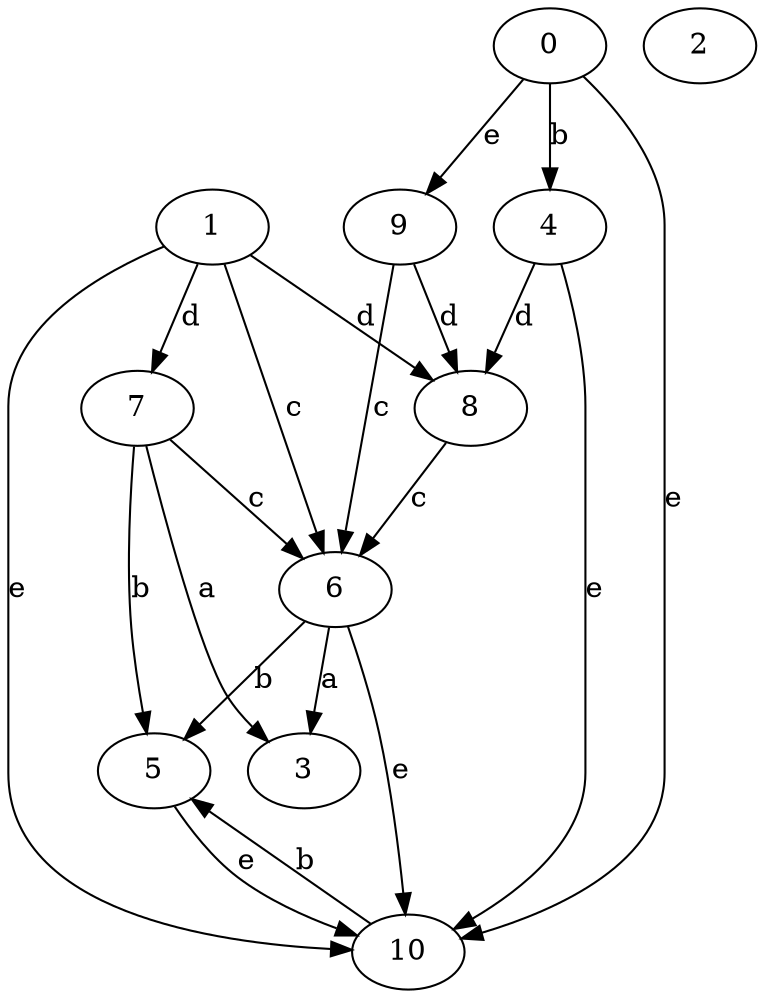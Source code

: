 strict digraph  {
1;
2;
0;
3;
4;
5;
6;
7;
8;
9;
10;
1 -> 6  [label=c];
1 -> 7  [label=d];
1 -> 8  [label=d];
1 -> 10  [label=e];
0 -> 4  [label=b];
0 -> 9  [label=e];
0 -> 10  [label=e];
4 -> 8  [label=d];
4 -> 10  [label=e];
5 -> 10  [label=e];
6 -> 3  [label=a];
6 -> 5  [label=b];
6 -> 10  [label=e];
7 -> 3  [label=a];
7 -> 5  [label=b];
7 -> 6  [label=c];
8 -> 6  [label=c];
9 -> 6  [label=c];
9 -> 8  [label=d];
10 -> 5  [label=b];
}
